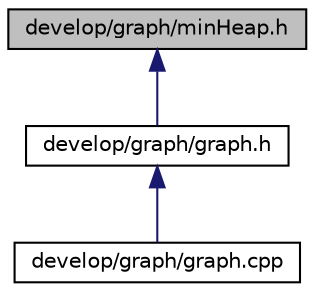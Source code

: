 digraph "develop/graph/minHeap.h"
{
 // LATEX_PDF_SIZE
  bgcolor="transparent";
  edge [fontname="Helvetica",fontsize="10",labelfontname="Helvetica",labelfontsize="10"];
  node [fontname="Helvetica",fontsize="10",shape=record];
  Node1 [label="develop/graph/minHeap.h",height=0.2,width=0.4,color="black", fillcolor="grey75", style="filled", fontcolor="black",tooltip=" "];
  Node1 -> Node2 [dir="back",color="midnightblue",fontsize="10",style="solid"];
  Node2 [label="develop/graph/graph.h",height=0.2,width=0.4,color="black",URL="$graph_8h.html",tooltip=" "];
  Node2 -> Node3 [dir="back",color="midnightblue",fontsize="10",style="solid"];
  Node3 [label="develop/graph/graph.cpp",height=0.2,width=0.4,color="black",URL="$graph_8cpp.html",tooltip=" "];
}
